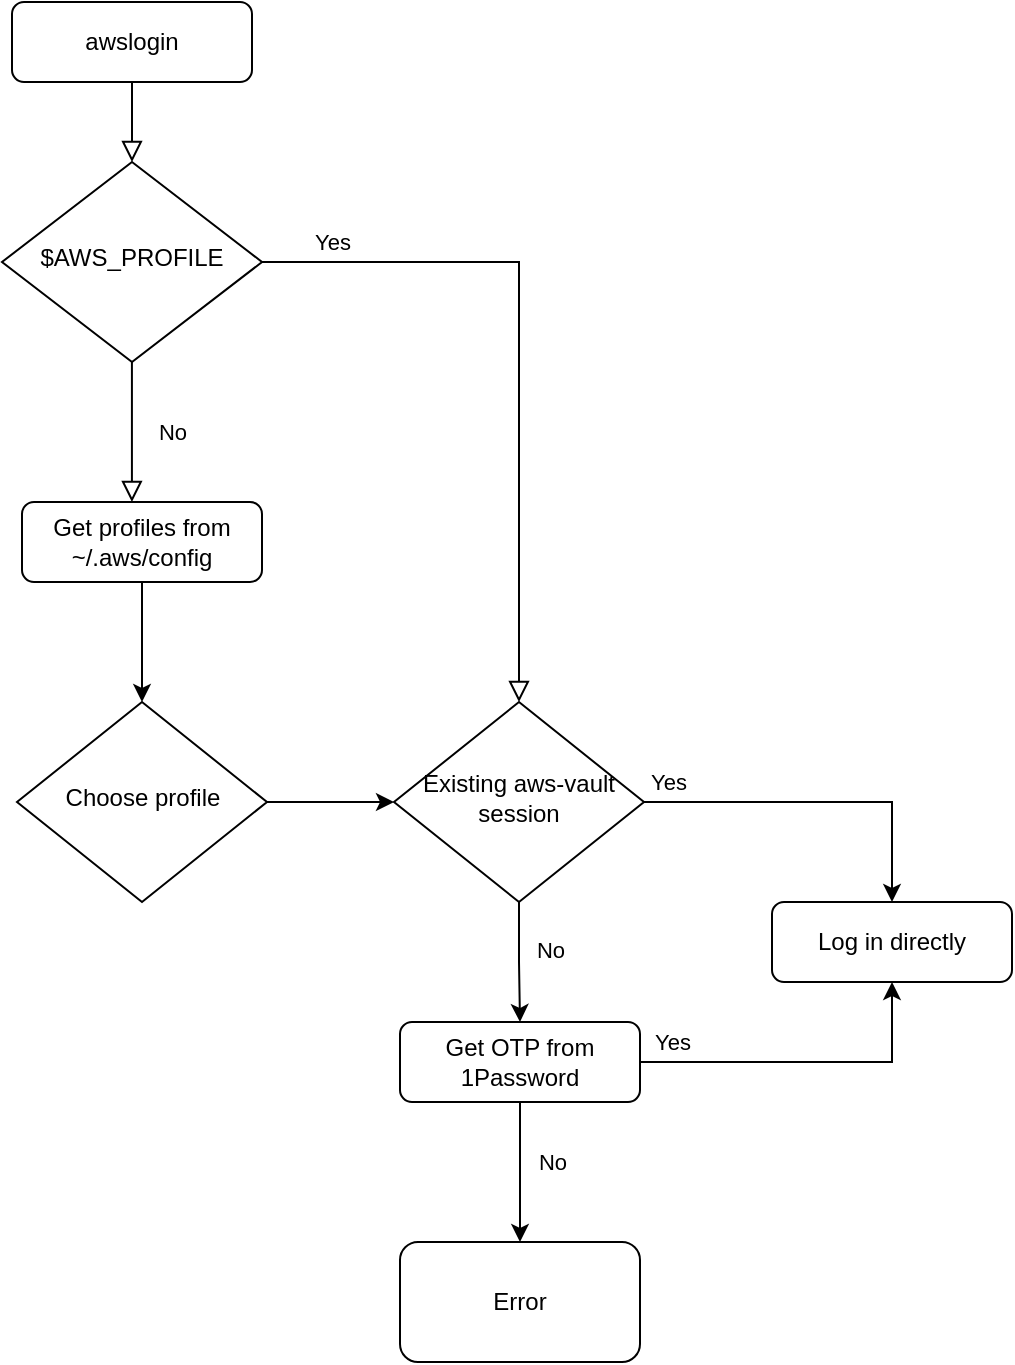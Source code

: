 <mxfile version="15.2.7" type="device"><diagram id="C5RBs43oDa-KdzZeNtuy" name="Page-1"><mxGraphModel dx="1106" dy="997" grid="1" gridSize="10" guides="1" tooltips="1" connect="1" arrows="1" fold="1" page="1" pageScale="1" pageWidth="827" pageHeight="1169" math="0" shadow="0"><root><mxCell id="WIyWlLk6GJQsqaUBKTNV-0"/><mxCell id="WIyWlLk6GJQsqaUBKTNV-1" parent="WIyWlLk6GJQsqaUBKTNV-0"/><mxCell id="WIyWlLk6GJQsqaUBKTNV-2" value="" style="rounded=0;html=1;jettySize=auto;orthogonalLoop=1;fontSize=11;endArrow=block;endFill=0;endSize=8;strokeWidth=1;shadow=0;labelBackgroundColor=none;edgeStyle=orthogonalEdgeStyle;" parent="WIyWlLk6GJQsqaUBKTNV-1" source="WIyWlLk6GJQsqaUBKTNV-3" target="WIyWlLk6GJQsqaUBKTNV-6" edge="1"><mxGeometry relative="1" as="geometry"/></mxCell><mxCell id="WIyWlLk6GJQsqaUBKTNV-3" value="awslogin" style="rounded=1;whiteSpace=wrap;html=1;fontSize=12;glass=0;strokeWidth=1;shadow=0;" parent="WIyWlLk6GJQsqaUBKTNV-1" vertex="1"><mxGeometry x="160" y="80" width="120" height="40" as="geometry"/></mxCell><mxCell id="WIyWlLk6GJQsqaUBKTNV-4" value="No" style="rounded=0;html=1;jettySize=auto;orthogonalLoop=1;fontSize=11;endArrow=block;endFill=0;endSize=8;strokeWidth=1;shadow=0;labelBackgroundColor=none;edgeStyle=orthogonalEdgeStyle;entryX=0.458;entryY=0;entryDx=0;entryDy=0;entryPerimeter=0;" parent="WIyWlLk6GJQsqaUBKTNV-1" source="WIyWlLk6GJQsqaUBKTNV-6" target="MDAxPR-lQtlufvRAXfB2-0" edge="1"><mxGeometry y="20" relative="1" as="geometry"><mxPoint as="offset"/></mxGeometry></mxCell><mxCell id="WIyWlLk6GJQsqaUBKTNV-5" value="Yes" style="edgeStyle=orthogonalEdgeStyle;rounded=0;html=1;jettySize=auto;orthogonalLoop=1;fontSize=11;endArrow=block;endFill=0;endSize=8;strokeWidth=1;shadow=0;labelBackgroundColor=none;entryX=0.5;entryY=0;entryDx=0;entryDy=0;" parent="WIyWlLk6GJQsqaUBKTNV-1" source="WIyWlLk6GJQsqaUBKTNV-6" target="MDAxPR-lQtlufvRAXfB2-5" edge="1"><mxGeometry x="-0.799" y="10" relative="1" as="geometry"><mxPoint as="offset"/><mxPoint x="351" y="210" as="targetPoint"/></mxGeometry></mxCell><mxCell id="WIyWlLk6GJQsqaUBKTNV-6" value="$AWS_PROFILE" style="rhombus;whiteSpace=wrap;html=1;shadow=0;fontFamily=Helvetica;fontSize=12;align=center;strokeWidth=1;spacing=6;spacingTop=-4;" parent="WIyWlLk6GJQsqaUBKTNV-1" vertex="1"><mxGeometry x="155" y="160" width="130" height="100" as="geometry"/></mxCell><mxCell id="WIyWlLk6GJQsqaUBKTNV-7" value="Log in directly" style="rounded=1;whiteSpace=wrap;html=1;fontSize=12;glass=0;strokeWidth=1;shadow=0;" parent="WIyWlLk6GJQsqaUBKTNV-1" vertex="1"><mxGeometry x="540" y="530" width="120" height="40" as="geometry"/></mxCell><mxCell id="MDAxPR-lQtlufvRAXfB2-6" value="" style="edgeStyle=orthogonalEdgeStyle;rounded=0;orthogonalLoop=1;jettySize=auto;html=1;" edge="1" parent="WIyWlLk6GJQsqaUBKTNV-1" source="WIyWlLk6GJQsqaUBKTNV-10" target="MDAxPR-lQtlufvRAXfB2-5"><mxGeometry relative="1" as="geometry"/></mxCell><mxCell id="WIyWlLk6GJQsqaUBKTNV-10" value="Choose profile" style="rhombus;whiteSpace=wrap;html=1;shadow=0;fontFamily=Helvetica;fontSize=12;align=center;strokeWidth=1;spacing=6;spacingTop=-4;" parent="WIyWlLk6GJQsqaUBKTNV-1" vertex="1"><mxGeometry x="162.5" y="430" width="125" height="100" as="geometry"/></mxCell><mxCell id="MDAxPR-lQtlufvRAXfB2-2" value="" style="edgeStyle=orthogonalEdgeStyle;rounded=0;orthogonalLoop=1;jettySize=auto;html=1;entryX=0.5;entryY=0;entryDx=0;entryDy=0;" edge="1" parent="WIyWlLk6GJQsqaUBKTNV-1" source="MDAxPR-lQtlufvRAXfB2-0" target="WIyWlLk6GJQsqaUBKTNV-10"><mxGeometry relative="1" as="geometry"><mxPoint x="225" y="440" as="targetPoint"/></mxGeometry></mxCell><mxCell id="MDAxPR-lQtlufvRAXfB2-0" value="Get profiles from ~/.aws/config" style="rounded=1;whiteSpace=wrap;html=1;fontSize=12;glass=0;strokeWidth=1;shadow=0;" vertex="1" parent="WIyWlLk6GJQsqaUBKTNV-1"><mxGeometry x="165" y="330" width="120" height="40" as="geometry"/></mxCell><mxCell id="MDAxPR-lQtlufvRAXfB2-11" value="Yes" style="edgeStyle=orthogonalEdgeStyle;rounded=0;orthogonalLoop=1;jettySize=auto;html=1;entryX=0.5;entryY=0;entryDx=0;entryDy=0;" edge="1" parent="WIyWlLk6GJQsqaUBKTNV-1" source="MDAxPR-lQtlufvRAXfB2-5" target="WIyWlLk6GJQsqaUBKTNV-7"><mxGeometry x="-0.872" y="10" relative="1" as="geometry"><mxPoint x="330" y="610" as="targetPoint"/><mxPoint x="1" as="offset"/></mxGeometry></mxCell><mxCell id="MDAxPR-lQtlufvRAXfB2-13" value="No" style="edgeStyle=orthogonalEdgeStyle;rounded=0;orthogonalLoop=1;jettySize=auto;html=1;exitX=0.5;exitY=1;exitDx=0;exitDy=0;" edge="1" parent="WIyWlLk6GJQsqaUBKTNV-1" source="MDAxPR-lQtlufvRAXfB2-5" target="MDAxPR-lQtlufvRAXfB2-12"><mxGeometry x="-0.2" y="15" relative="1" as="geometry"><mxPoint as="offset"/></mxGeometry></mxCell><mxCell id="MDAxPR-lQtlufvRAXfB2-5" value="Existing aws-vault session" style="rhombus;whiteSpace=wrap;html=1;shadow=0;fontFamily=Helvetica;fontSize=12;align=center;strokeWidth=1;spacing=6;spacingTop=-4;" vertex="1" parent="WIyWlLk6GJQsqaUBKTNV-1"><mxGeometry x="351" y="430" width="125" height="100" as="geometry"/></mxCell><mxCell id="MDAxPR-lQtlufvRAXfB2-15" value="Yes" style="edgeStyle=orthogonalEdgeStyle;rounded=0;orthogonalLoop=1;jettySize=auto;html=1;entryX=0.5;entryY=1;entryDx=0;entryDy=0;" edge="1" parent="WIyWlLk6GJQsqaUBKTNV-1" source="MDAxPR-lQtlufvRAXfB2-12" target="WIyWlLk6GJQsqaUBKTNV-7"><mxGeometry x="-0.807" y="10" relative="1" as="geometry"><mxPoint x="594" y="840" as="targetPoint"/><mxPoint as="offset"/></mxGeometry></mxCell><mxCell id="MDAxPR-lQtlufvRAXfB2-21" value="No" style="edgeStyle=orthogonalEdgeStyle;rounded=0;orthogonalLoop=1;jettySize=auto;html=1;" edge="1" parent="WIyWlLk6GJQsqaUBKTNV-1" source="MDAxPR-lQtlufvRAXfB2-12" target="MDAxPR-lQtlufvRAXfB2-20"><mxGeometry x="-0.143" y="16" relative="1" as="geometry"><mxPoint as="offset"/></mxGeometry></mxCell><mxCell id="MDAxPR-lQtlufvRAXfB2-12" value="Get OTP from 1Password" style="rounded=1;whiteSpace=wrap;html=1;fontSize=12;glass=0;strokeWidth=1;shadow=0;" vertex="1" parent="WIyWlLk6GJQsqaUBKTNV-1"><mxGeometry x="354" y="590" width="120" height="40" as="geometry"/></mxCell><mxCell id="MDAxPR-lQtlufvRAXfB2-20" value="Error" style="whiteSpace=wrap;html=1;rounded=1;shadow=0;strokeWidth=1;glass=0;" vertex="1" parent="WIyWlLk6GJQsqaUBKTNV-1"><mxGeometry x="354" y="700" width="120" height="60" as="geometry"/></mxCell></root></mxGraphModel></diagram></mxfile>